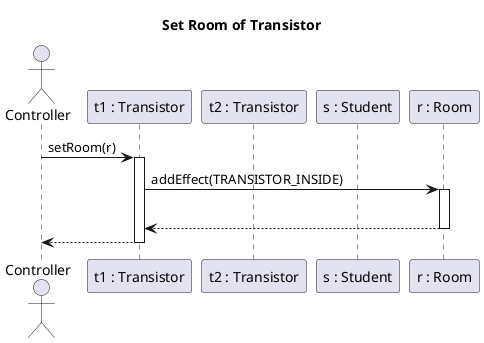@startuml set_room_of_transistor
title Set Room of Transistor

actor Controller as c order 10
participant "t1 : Transistor" as Transistor order 30
participant "s : Student" as Student order 41
participant "t2 : Transistor" as Transistor2 order 40
participant "r : Room" as Room order 50


c -> Transistor : setRoom(r)
activate Transistor


                Transistor -> Room: addEffect(TRANSISTOR_INSIDE)

                    activate Room
                        ' Room -> Room: Move(s)

                    |||
                    Transistor <-- Room
                    deactivate Room

    c <-- Transistor
deactivate Transistor



@enduml
